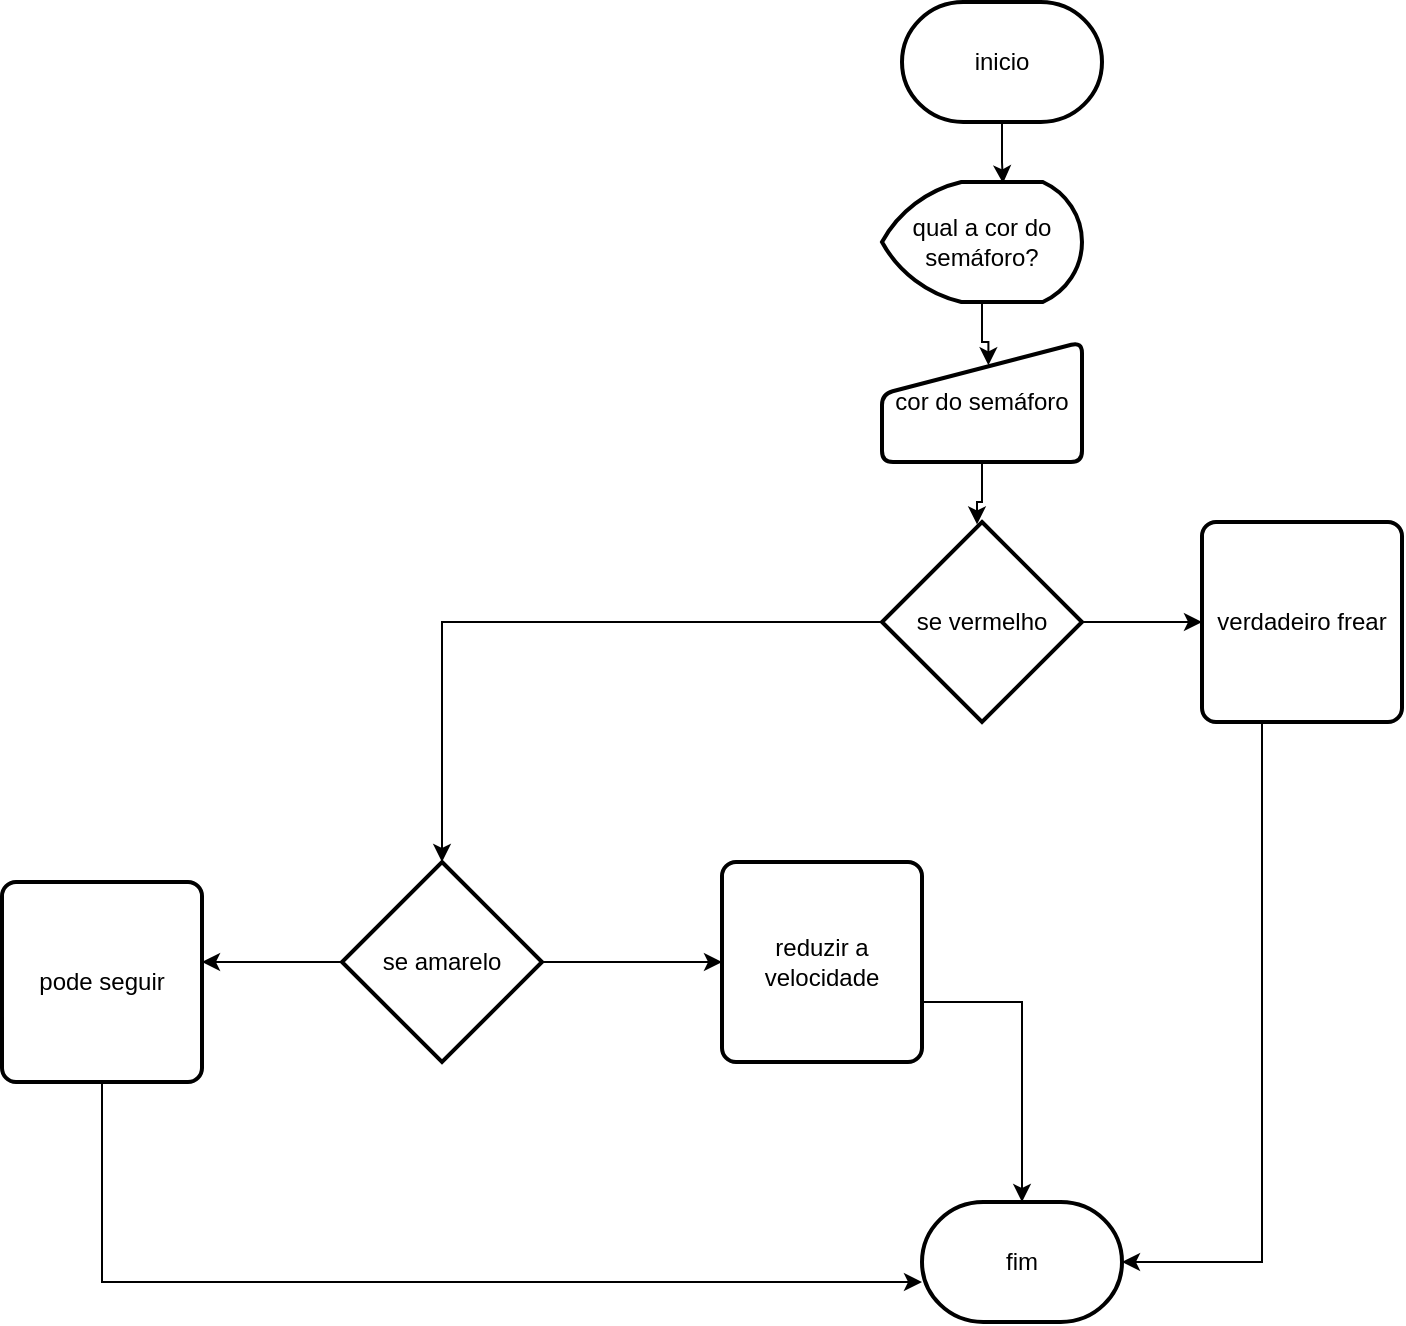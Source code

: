 <mxfile version="21.1.1" type="github">
  <diagram name="Página-1" id="Y_o1QyT6Vagsf12GhQcu">
    <mxGraphModel dx="2357" dy="920" grid="1" gridSize="10" guides="1" tooltips="1" connect="1" arrows="1" fold="1" page="1" pageScale="1" pageWidth="827" pageHeight="1169" math="0" shadow="0">
      <root>
        <mxCell id="0" />
        <mxCell id="1" parent="0" />
        <mxCell id="HGqCos4XcSEfpLBasy7I-18" style="edgeStyle=orthogonalEdgeStyle;rounded=0;orthogonalLoop=1;jettySize=auto;html=1;entryX=0.605;entryY=0.011;entryDx=0;entryDy=0;entryPerimeter=0;" edge="1" parent="1" source="HGqCos4XcSEfpLBasy7I-8" target="HGqCos4XcSEfpLBasy7I-9">
          <mxGeometry relative="1" as="geometry" />
        </mxCell>
        <mxCell id="HGqCos4XcSEfpLBasy7I-8" value="inicio" style="strokeWidth=2;html=1;shape=mxgraph.flowchart.terminator;whiteSpace=wrap;" vertex="1" parent="1">
          <mxGeometry x="320" y="30" width="100" height="60" as="geometry" />
        </mxCell>
        <mxCell id="HGqCos4XcSEfpLBasy7I-19" style="edgeStyle=orthogonalEdgeStyle;rounded=0;orthogonalLoop=1;jettySize=auto;html=1;entryX=0.532;entryY=0.194;entryDx=0;entryDy=0;entryPerimeter=0;" edge="1" parent="1" source="HGqCos4XcSEfpLBasy7I-9" target="HGqCos4XcSEfpLBasy7I-10">
          <mxGeometry relative="1" as="geometry" />
        </mxCell>
        <mxCell id="HGqCos4XcSEfpLBasy7I-9" value="qual a cor do semáforo?" style="strokeWidth=2;html=1;shape=mxgraph.flowchart.display;whiteSpace=wrap;" vertex="1" parent="1">
          <mxGeometry x="310" y="120" width="100" height="60" as="geometry" />
        </mxCell>
        <mxCell id="HGqCos4XcSEfpLBasy7I-20" style="edgeStyle=orthogonalEdgeStyle;rounded=0;orthogonalLoop=1;jettySize=auto;html=1;entryX=0.475;entryY=0.012;entryDx=0;entryDy=0;entryPerimeter=0;" edge="1" parent="1" source="HGqCos4XcSEfpLBasy7I-10" target="HGqCos4XcSEfpLBasy7I-11">
          <mxGeometry relative="1" as="geometry" />
        </mxCell>
        <mxCell id="HGqCos4XcSEfpLBasy7I-10" value="cor do semáforo" style="html=1;strokeWidth=2;shape=manualInput;whiteSpace=wrap;rounded=1;size=26;arcSize=11;" vertex="1" parent="1">
          <mxGeometry x="310" y="200" width="100" height="60" as="geometry" />
        </mxCell>
        <mxCell id="HGqCos4XcSEfpLBasy7I-23" style="edgeStyle=orthogonalEdgeStyle;rounded=0;orthogonalLoop=1;jettySize=auto;html=1;exitX=1;exitY=0.5;exitDx=0;exitDy=0;exitPerimeter=0;entryX=0;entryY=0.5;entryDx=0;entryDy=0;" edge="1" parent="1" source="HGqCos4XcSEfpLBasy7I-11" target="HGqCos4XcSEfpLBasy7I-12">
          <mxGeometry relative="1" as="geometry" />
        </mxCell>
        <mxCell id="HGqCos4XcSEfpLBasy7I-34" style="edgeStyle=orthogonalEdgeStyle;rounded=0;orthogonalLoop=1;jettySize=auto;html=1;entryX=0.5;entryY=0;entryDx=0;entryDy=0;entryPerimeter=0;" edge="1" parent="1" source="HGqCos4XcSEfpLBasy7I-11" target="HGqCos4XcSEfpLBasy7I-13">
          <mxGeometry relative="1" as="geometry" />
        </mxCell>
        <mxCell id="HGqCos4XcSEfpLBasy7I-11" value="se vermelho" style="strokeWidth=2;html=1;shape=mxgraph.flowchart.decision;whiteSpace=wrap;" vertex="1" parent="1">
          <mxGeometry x="310" y="290" width="100" height="100" as="geometry" />
        </mxCell>
        <mxCell id="HGqCos4XcSEfpLBasy7I-33" style="edgeStyle=orthogonalEdgeStyle;rounded=0;orthogonalLoop=1;jettySize=auto;html=1;" edge="1" parent="1" source="HGqCos4XcSEfpLBasy7I-12" target="HGqCos4XcSEfpLBasy7I-16">
          <mxGeometry relative="1" as="geometry">
            <Array as="points">
              <mxPoint x="500" y="660" />
            </Array>
          </mxGeometry>
        </mxCell>
        <mxCell id="HGqCos4XcSEfpLBasy7I-12" value="verdadeiro frear" style="rounded=1;whiteSpace=wrap;html=1;absoluteArcSize=1;arcSize=14;strokeWidth=2;" vertex="1" parent="1">
          <mxGeometry x="470" y="290" width="100" height="100" as="geometry" />
        </mxCell>
        <mxCell id="HGqCos4XcSEfpLBasy7I-29" style="edgeStyle=orthogonalEdgeStyle;rounded=0;orthogonalLoop=1;jettySize=auto;html=1;entryX=0;entryY=0.5;entryDx=0;entryDy=0;" edge="1" parent="1" source="HGqCos4XcSEfpLBasy7I-13" target="HGqCos4XcSEfpLBasy7I-14">
          <mxGeometry relative="1" as="geometry" />
        </mxCell>
        <mxCell id="HGqCos4XcSEfpLBasy7I-31" style="edgeStyle=orthogonalEdgeStyle;rounded=0;orthogonalLoop=1;jettySize=auto;html=1;entryX=1;entryY=0.4;entryDx=0;entryDy=0;entryPerimeter=0;" edge="1" parent="1" source="HGqCos4XcSEfpLBasy7I-13" target="HGqCos4XcSEfpLBasy7I-15">
          <mxGeometry relative="1" as="geometry" />
        </mxCell>
        <mxCell id="HGqCos4XcSEfpLBasy7I-13" value="se amarelo" style="strokeWidth=2;html=1;shape=mxgraph.flowchart.decision;whiteSpace=wrap;" vertex="1" parent="1">
          <mxGeometry x="40" y="460" width="100" height="100" as="geometry" />
        </mxCell>
        <mxCell id="HGqCos4XcSEfpLBasy7I-36" style="edgeStyle=orthogonalEdgeStyle;rounded=0;orthogonalLoop=1;jettySize=auto;html=1;" edge="1" parent="1" source="HGqCos4XcSEfpLBasy7I-14" target="HGqCos4XcSEfpLBasy7I-16">
          <mxGeometry relative="1" as="geometry">
            <Array as="points">
              <mxPoint x="380" y="530" />
            </Array>
          </mxGeometry>
        </mxCell>
        <mxCell id="HGqCos4XcSEfpLBasy7I-14" value="reduzir a velocidade" style="rounded=1;whiteSpace=wrap;html=1;absoluteArcSize=1;arcSize=14;strokeWidth=2;" vertex="1" parent="1">
          <mxGeometry x="230" y="460" width="100" height="100" as="geometry" />
        </mxCell>
        <mxCell id="HGqCos4XcSEfpLBasy7I-32" style="edgeStyle=orthogonalEdgeStyle;rounded=0;orthogonalLoop=1;jettySize=auto;html=1;" edge="1" parent="1" source="HGqCos4XcSEfpLBasy7I-15" target="HGqCos4XcSEfpLBasy7I-16">
          <mxGeometry relative="1" as="geometry">
            <Array as="points">
              <mxPoint x="-80" y="670" />
            </Array>
          </mxGeometry>
        </mxCell>
        <mxCell id="HGqCos4XcSEfpLBasy7I-15" value="pode seguir" style="rounded=1;whiteSpace=wrap;html=1;absoluteArcSize=1;arcSize=14;strokeWidth=2;" vertex="1" parent="1">
          <mxGeometry x="-130" y="470" width="100" height="100" as="geometry" />
        </mxCell>
        <mxCell id="HGqCos4XcSEfpLBasy7I-16" value="fim" style="strokeWidth=2;html=1;shape=mxgraph.flowchart.terminator;whiteSpace=wrap;" vertex="1" parent="1">
          <mxGeometry x="330" y="630" width="100" height="60" as="geometry" />
        </mxCell>
      </root>
    </mxGraphModel>
  </diagram>
</mxfile>

